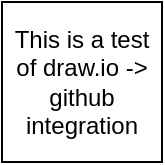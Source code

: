 <mxfile version="14.0.0" type="github">
  <diagram id="UbazbUr7X_vIQv45Umg7" name="Page-1">
    <mxGraphModel dx="1186" dy="741" grid="1" gridSize="10" guides="1" tooltips="1" connect="1" arrows="1" fold="1" page="1" pageScale="1" pageWidth="850" pageHeight="1100" math="0" shadow="0">
      <root>
        <mxCell id="0" />
        <mxCell id="1" parent="0" />
        <mxCell id="vK1aWWLeD8xm6rdLXgbk-1" value="This is a test of draw.io -&amp;gt; github integration" style="whiteSpace=wrap;html=1;aspect=fixed;" parent="1" vertex="1">
          <mxGeometry x="180" y="220" width="80" height="80" as="geometry" />
        </mxCell>
      </root>
    </mxGraphModel>
  </diagram>
</mxfile>
